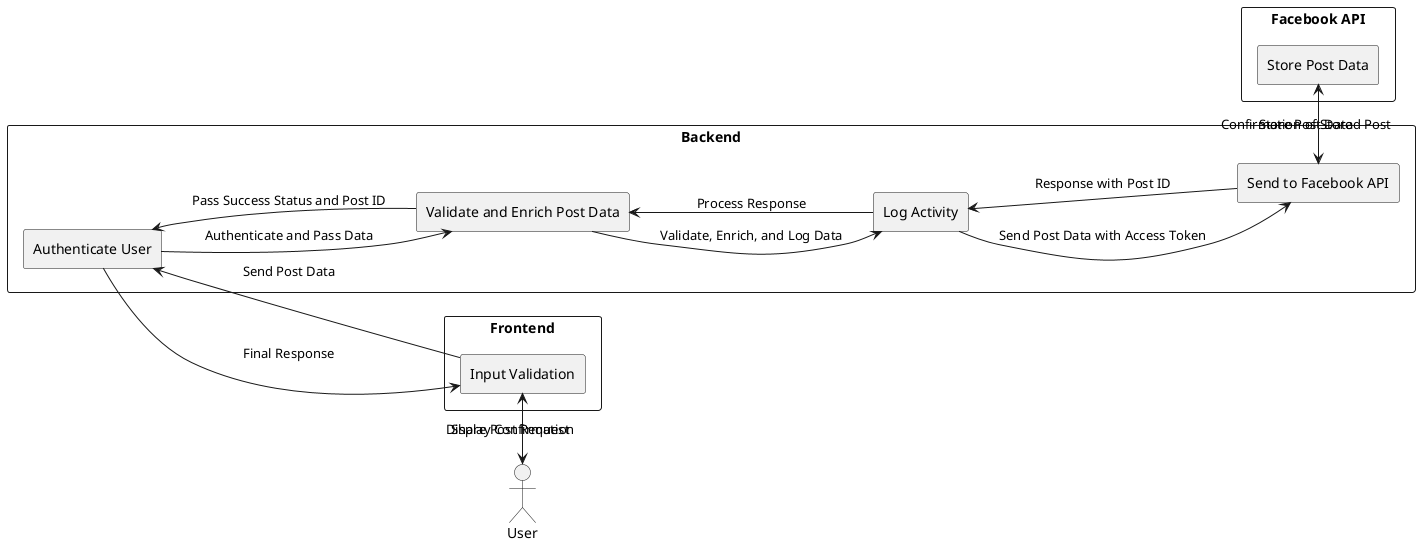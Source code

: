 @startuml
left to right direction
skinparam packageStyle rectangle

actor User

rectangle Frontend {
  rectangle "Input Validation" as IV
}

rectangle Backend {
  rectangle "Authenticate User" as AU
  rectangle "Validate and Enrich Post Data" as VE
  rectangle "Log Activity" as LA
  rectangle "Send to Facebook API" as SF
}

rectangle "Facebook API" as fbApi {
  rectangle "Store Post Data" as SPD
}

User -> IV : Share Post Request
IV -> AU : Send Post Data
AU -> VE : Authenticate and Pass Data
VE -> LA : Validate, Enrich, and Log Data
LA -> SF : Send Post Data with Access Token
SF -> SPD : Store Post Data
SPD -> SF : Confirmation of Stored Post
SF --> LA : Response with Post ID
LA --> VE : Process Response
VE --> AU : Pass Success Status and Post ID
AU --> IV : Final Response
IV --> User : Display Confirmation

@enduml